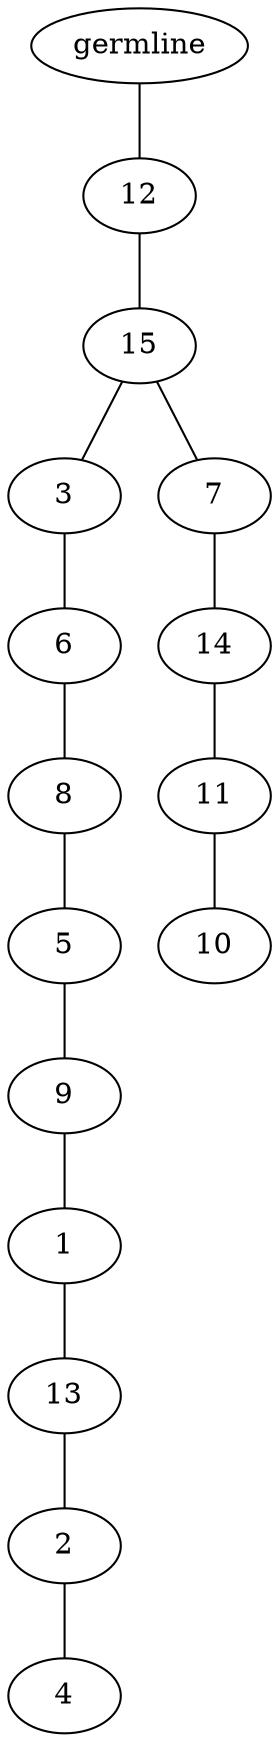 graph tree {
    "140677092195008" [label="germline"];
    "140677092077728" [label="12"];
    "140677092080416" [label="15"];
    "140677092080224" [label="3"];
    "140677092025440" [label="6"];
    "140677092026880" [label="8"];
    "140677092027456" [label="5"];
    "140677092027792" [label="9"];
    "140677092028080" [label="1"];
    "140677092028368" [label="13"];
    "140677090464048" [label="2"];
    "140677090464336" [label="4"];
    "140677092079072" [label="7"];
    "140677092024624" [label="14"];
    "140677092026496" [label="11"];
    "140677092027072" [label="10"];
    "140677092195008" -- "140677092077728";
    "140677092077728" -- "140677092080416";
    "140677092080416" -- "140677092080224";
    "140677092080416" -- "140677092079072";
    "140677092080224" -- "140677092025440";
    "140677092025440" -- "140677092026880";
    "140677092026880" -- "140677092027456";
    "140677092027456" -- "140677092027792";
    "140677092027792" -- "140677092028080";
    "140677092028080" -- "140677092028368";
    "140677092028368" -- "140677090464048";
    "140677090464048" -- "140677090464336";
    "140677092079072" -- "140677092024624";
    "140677092024624" -- "140677092026496";
    "140677092026496" -- "140677092027072";
}
